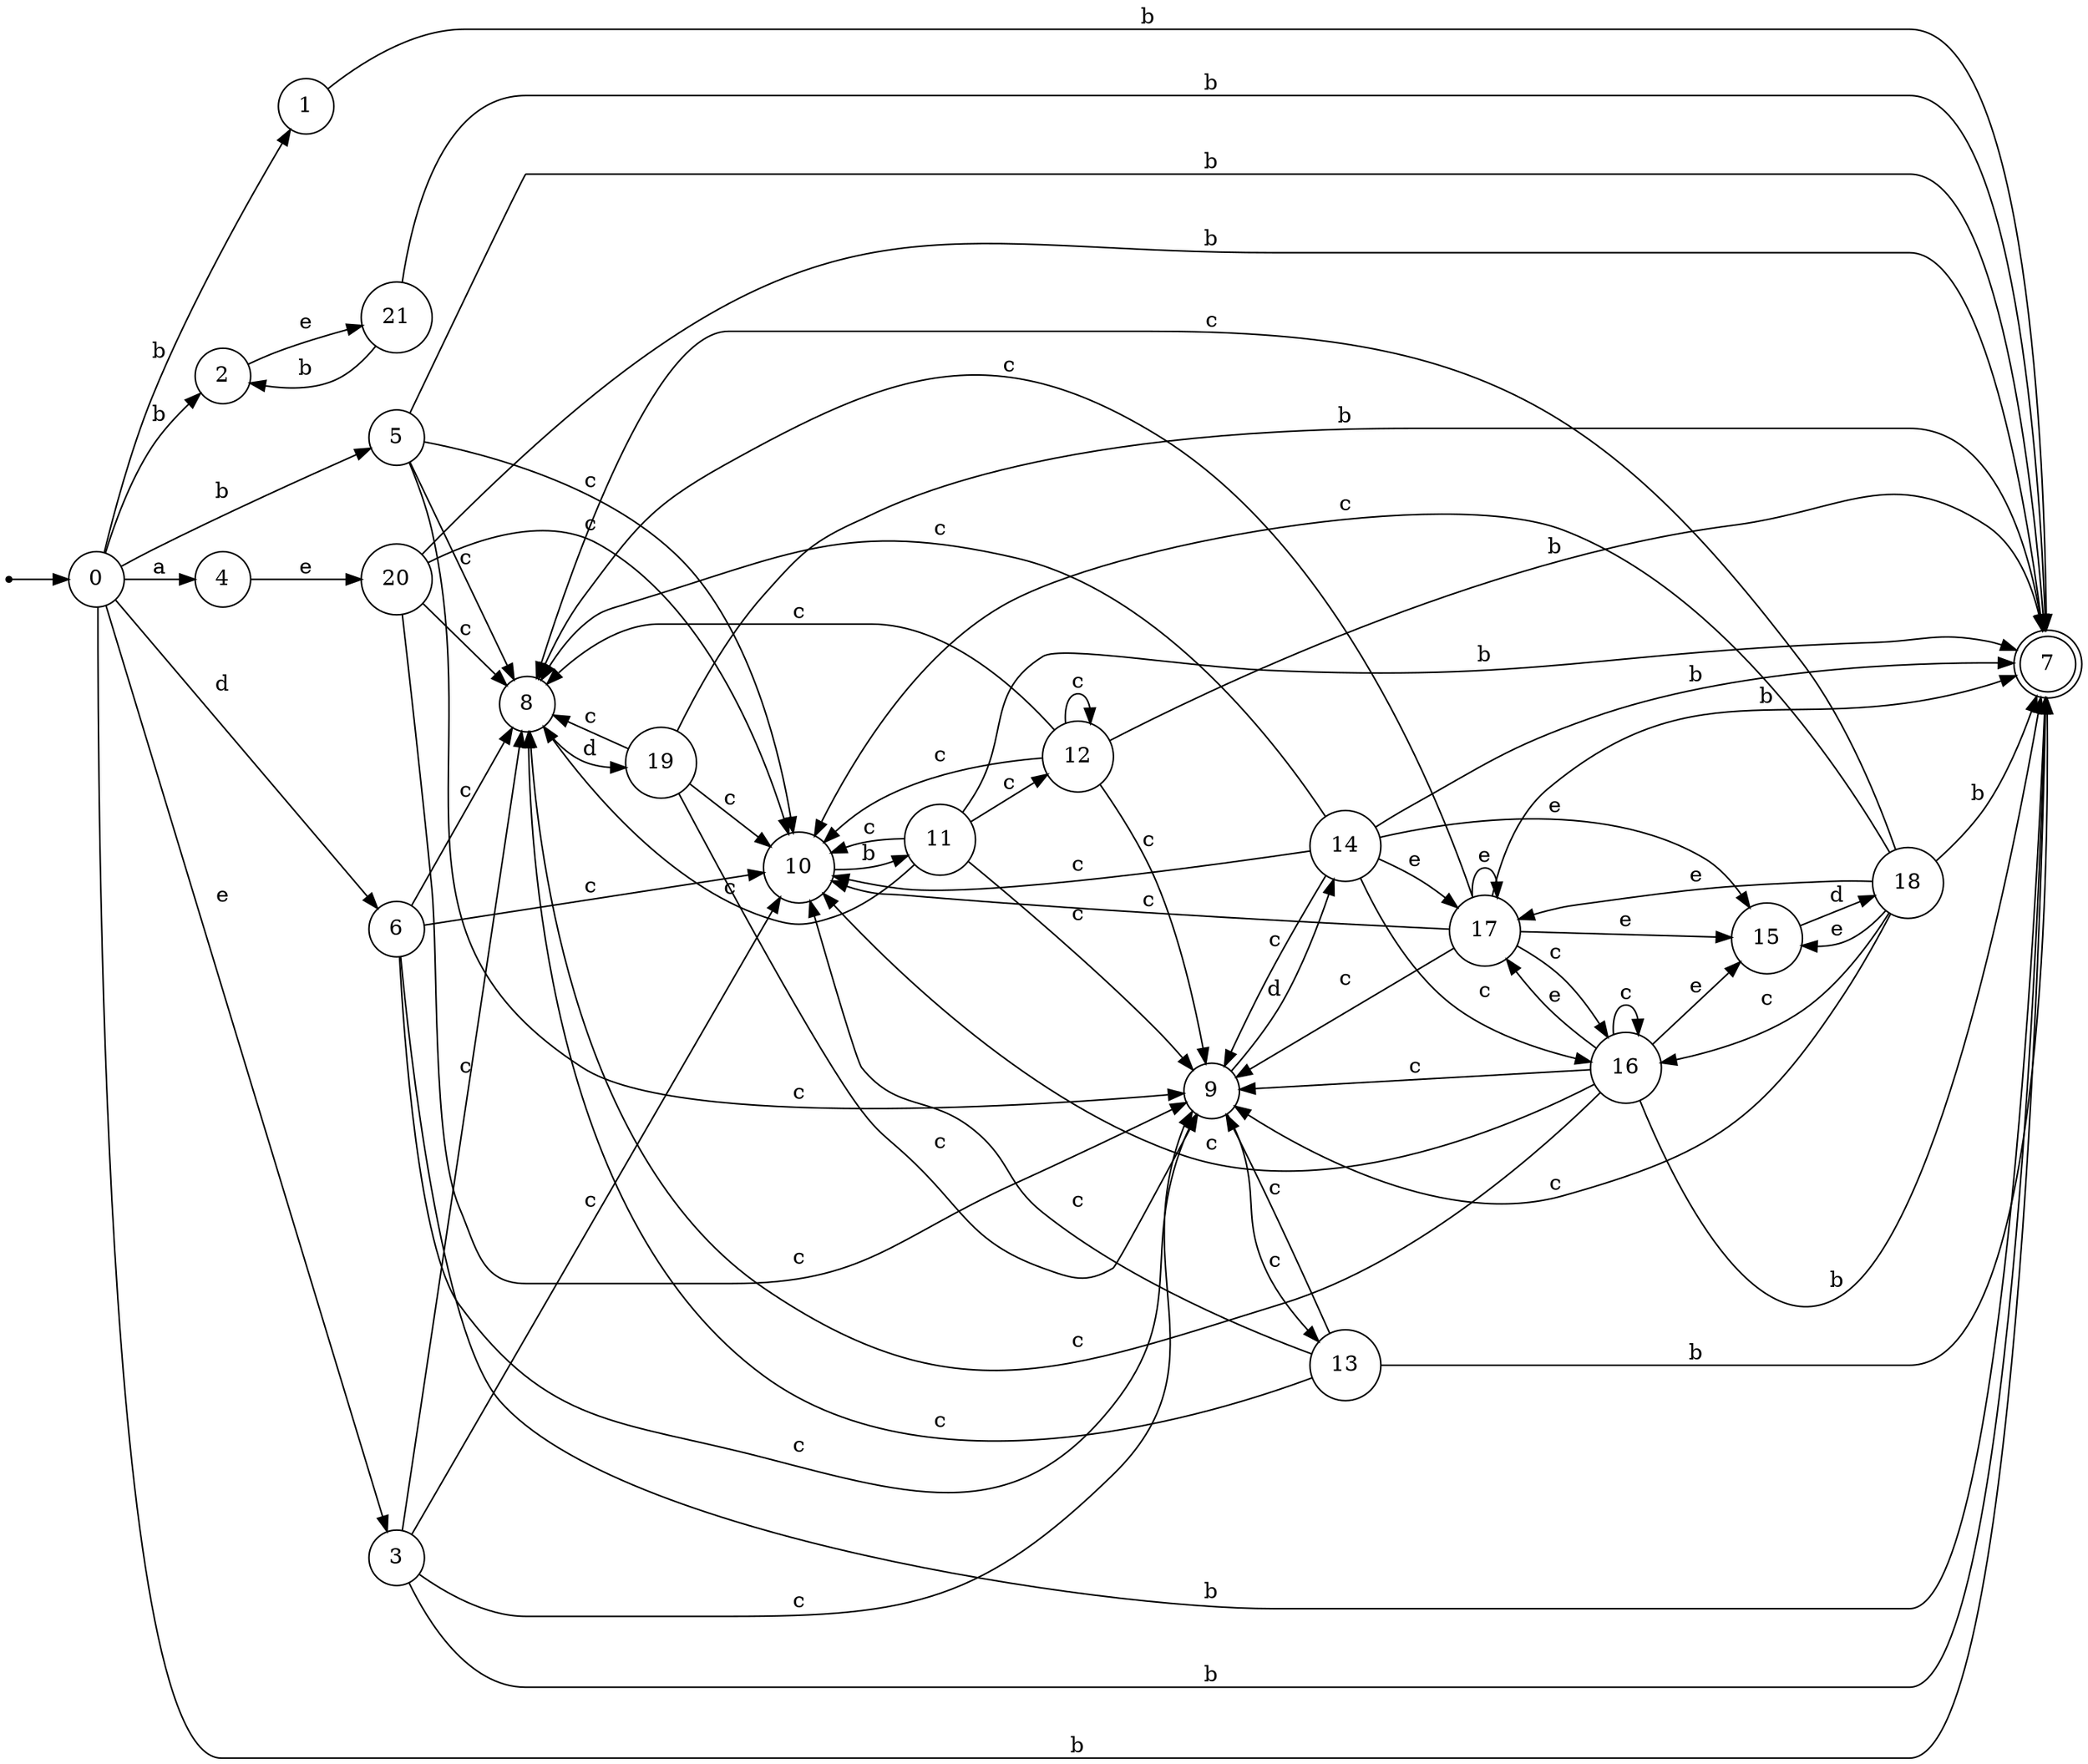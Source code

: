 digraph finite_state_machine {
rankdir=LR;
size="20,20";
node [shape = point]; "dummy0"
node [shape = circle]; "0";
"dummy0" -> "0";
node [shape = circle]; "1";
node [shape = circle]; "2";
node [shape = circle]; "3";
node [shape = circle]; "4";
node [shape = circle]; "5";
node [shape = circle]; "6";
node [shape = doublecircle]; "7";node [shape = circle]; "8";
node [shape = circle]; "9";
node [shape = circle]; "10";
node [shape = circle]; "11";
node [shape = circle]; "12";
node [shape = circle]; "13";
node [shape = circle]; "14";
node [shape = circle]; "15";
node [shape = circle]; "16";
node [shape = circle]; "17";
node [shape = circle]; "18";
node [shape = circle]; "19";
node [shape = circle]; "20";
node [shape = circle]; "21";
"0" -> "1" [label = "b"];
 "0" -> "2" [label = "b"];
 "0" -> "5" [label = "b"];
 "0" -> "7" [label = "b"];
 "0" -> "3" [label = "e"];
 "0" -> "4" [label = "a"];
 "0" -> "6" [label = "d"];
 "6" -> "8" [label = "c"];
 "6" -> "9" [label = "c"];
 "6" -> "10" [label = "c"];
 "6" -> "7" [label = "b"];
 "10" -> "11" [label = "b"];
 "11" -> "8" [label = "c"];
 "11" -> "9" [label = "c"];
 "11" -> "10" [label = "c"];
 "11" -> "12" [label = "c"];
 "11" -> "7" [label = "b"];
 "12" -> "8" [label = "c"];
 "12" -> "9" [label = "c"];
 "12" -> "10" [label = "c"];
 "12" -> "12" [label = "c"];
 "12" -> "7" [label = "b"];
 "9" -> "13" [label = "c"];
 "9" -> "14" [label = "d"];
 "14" -> "17" [label = "e"];
 "14" -> "15" [label = "e"];
 "14" -> "16" [label = "c"];
 "14" -> "9" [label = "c"];
 "14" -> "10" [label = "c"];
 "14" -> "8" [label = "c"];
 "14" -> "7" [label = "b"];
 "17" -> "17" [label = "e"];
 "17" -> "15" [label = "e"];
 "17" -> "16" [label = "c"];
 "17" -> "9" [label = "c"];
 "17" -> "10" [label = "c"];
 "17" -> "8" [label = "c"];
 "17" -> "7" [label = "b"];
 "16" -> "16" [label = "c"];
 "16" -> "9" [label = "c"];
 "16" -> "10" [label = "c"];
 "16" -> "8" [label = "c"];
 "16" -> "17" [label = "e"];
 "16" -> "15" [label = "e"];
 "16" -> "7" [label = "b"];
 "15" -> "18" [label = "d"];
 "18" -> "17" [label = "e"];
 "18" -> "15" [label = "e"];
 "18" -> "16" [label = "c"];
 "18" -> "9" [label = "c"];
 "18" -> "10" [label = "c"];
 "18" -> "8" [label = "c"];
 "18" -> "7" [label = "b"];
 "13" -> "8" [label = "c"];
 "13" -> "9" [label = "c"];
 "13" -> "10" [label = "c"];
 "13" -> "7" [label = "b"];
 "8" -> "19" [label = "d"];
 "19" -> "8" [label = "c"];
 "19" -> "9" [label = "c"];
 "19" -> "10" [label = "c"];
 "19" -> "7" [label = "b"];
 "5" -> "8" [label = "c"];
 "5" -> "9" [label = "c"];
 "5" -> "10" [label = "c"];
 "5" -> "7" [label = "b"];
 "4" -> "20" [label = "e"];
 "20" -> "8" [label = "c"];
 "20" -> "9" [label = "c"];
 "20" -> "10" [label = "c"];
 "20" -> "7" [label = "b"];
 "3" -> "8" [label = "c"];
 "3" -> "9" [label = "c"];
 "3" -> "10" [label = "c"];
 "3" -> "7" [label = "b"];
 "2" -> "21" [label = "e"];
 "21" -> "2" [label = "b"];
 "21" -> "7" [label = "b"];
 "1" -> "7" [label = "b"];
 }
